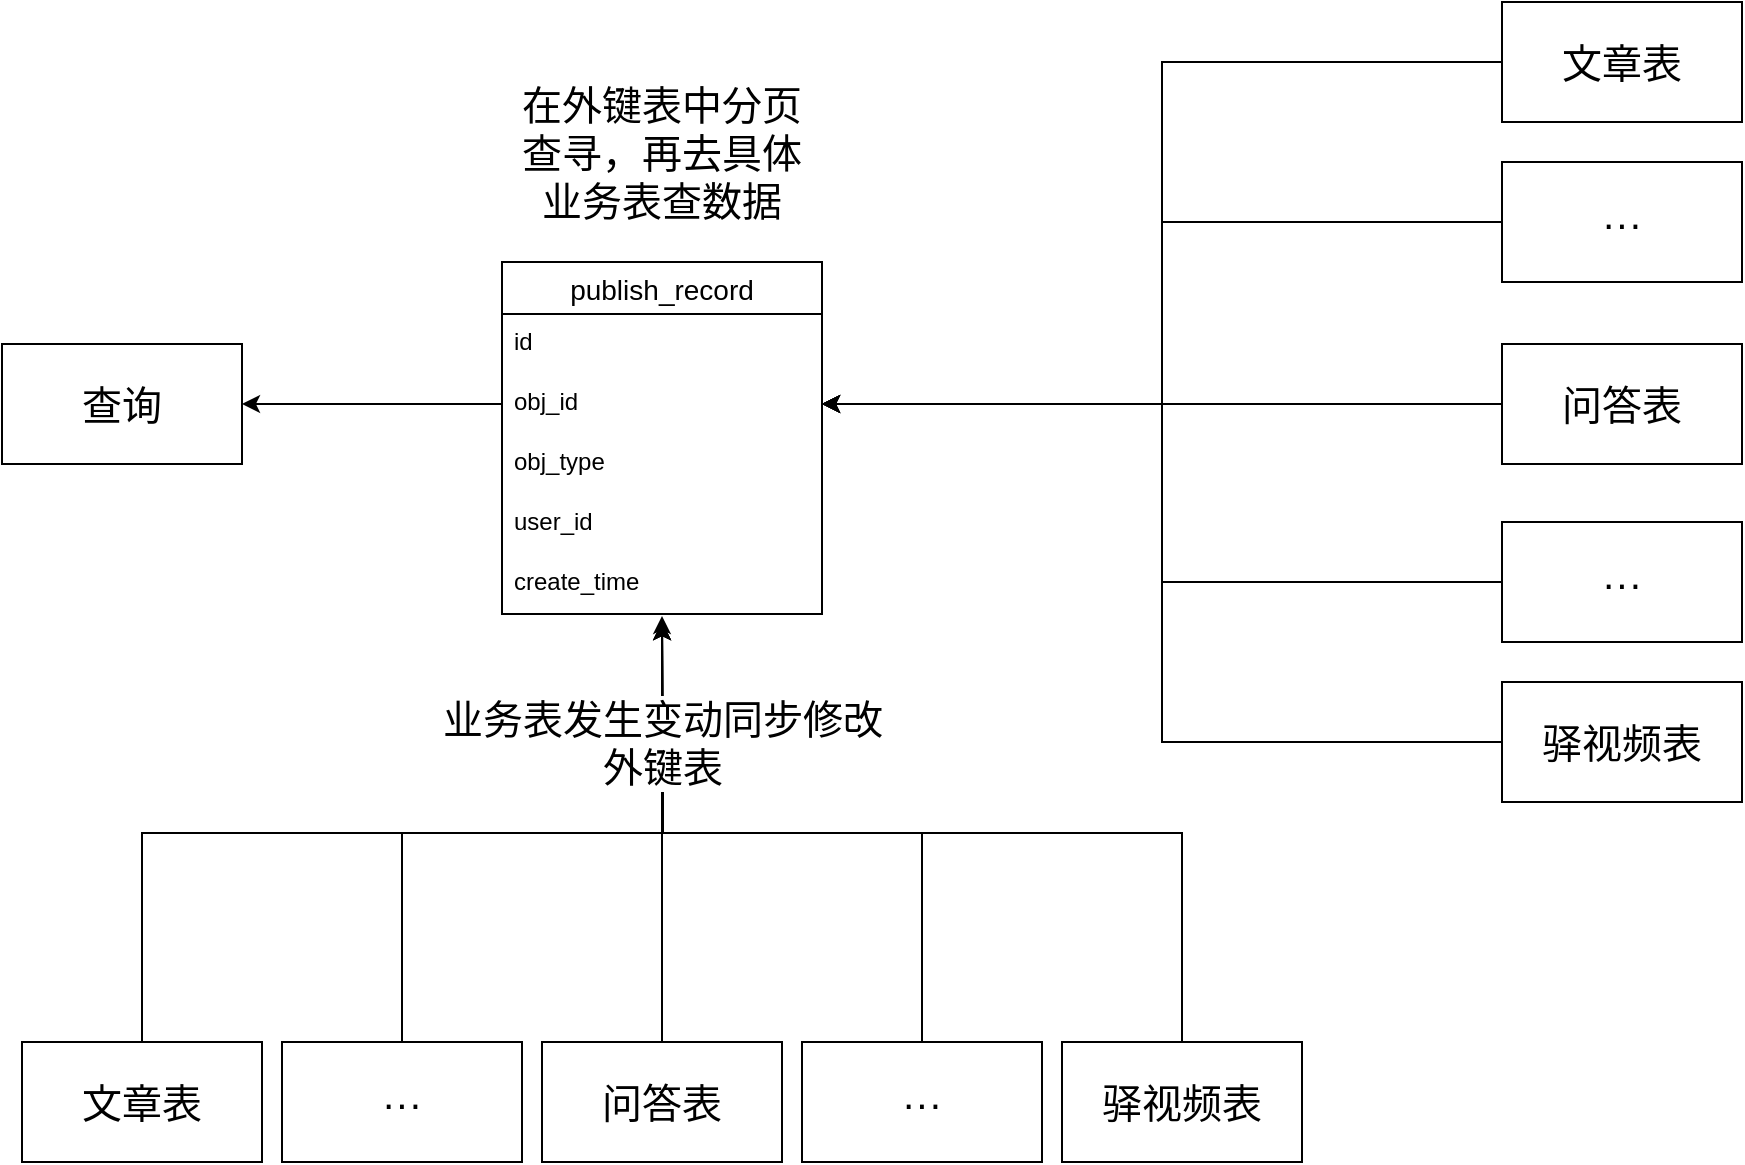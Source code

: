<mxfile version="14.7.9" type="github">
  <diagram id="NWKRzz2wo-hGmxD3HCCU" name="第 1 页">
    <mxGraphModel dx="1422" dy="772" grid="1" gridSize="10" guides="1" tooltips="1" connect="1" arrows="1" fold="1" page="1" pageScale="1" pageWidth="1600" pageHeight="900" math="0" shadow="0">
      <root>
        <mxCell id="0" />
        <mxCell id="1" parent="0" />
        <mxCell id="6P-eKquRAxCvKUDHWeDS-2" value="publish_record" style="swimlane;fontStyle=0;childLayout=stackLayout;horizontal=1;startSize=26;horizontalStack=0;resizeParent=1;resizeParentMax=0;resizeLast=0;collapsible=1;marginBottom=0;align=center;fontSize=14;" vertex="1" parent="1">
          <mxGeometry x="460" y="260" width="160" height="176" as="geometry" />
        </mxCell>
        <mxCell id="6P-eKquRAxCvKUDHWeDS-3" value="id" style="text;strokeColor=none;fillColor=none;spacingLeft=4;spacingRight=4;overflow=hidden;rotatable=0;points=[[0,0.5],[1,0.5]];portConstraint=eastwest;fontSize=12;" vertex="1" parent="6P-eKquRAxCvKUDHWeDS-2">
          <mxGeometry y="26" width="160" height="30" as="geometry" />
        </mxCell>
        <mxCell id="6P-eKquRAxCvKUDHWeDS-5" value="obj_id" style="text;strokeColor=none;fillColor=none;spacingLeft=4;spacingRight=4;overflow=hidden;rotatable=0;points=[[0,0.5],[1,0.5]];portConstraint=eastwest;fontSize=12;" vertex="1" parent="6P-eKquRAxCvKUDHWeDS-2">
          <mxGeometry y="56" width="160" height="30" as="geometry" />
        </mxCell>
        <mxCell id="6P-eKquRAxCvKUDHWeDS-4" value="obj_type" style="text;strokeColor=none;fillColor=none;spacingLeft=4;spacingRight=4;overflow=hidden;rotatable=0;points=[[0,0.5],[1,0.5]];portConstraint=eastwest;fontSize=12;" vertex="1" parent="6P-eKquRAxCvKUDHWeDS-2">
          <mxGeometry y="86" width="160" height="30" as="geometry" />
        </mxCell>
        <mxCell id="6P-eKquRAxCvKUDHWeDS-6" value="user_id" style="text;strokeColor=none;fillColor=none;spacingLeft=4;spacingRight=4;overflow=hidden;rotatable=0;points=[[0,0.5],[1,0.5]];portConstraint=eastwest;fontSize=12;" vertex="1" parent="6P-eKquRAxCvKUDHWeDS-2">
          <mxGeometry y="116" width="160" height="30" as="geometry" />
        </mxCell>
        <mxCell id="6P-eKquRAxCvKUDHWeDS-8" value="create_time" style="text;strokeColor=none;fillColor=none;spacingLeft=4;spacingRight=4;overflow=hidden;rotatable=0;points=[[0,0.5],[1,0.5]];portConstraint=eastwest;fontSize=12;" vertex="1" parent="6P-eKquRAxCvKUDHWeDS-2">
          <mxGeometry y="146" width="160" height="30" as="geometry" />
        </mxCell>
        <mxCell id="6P-eKquRAxCvKUDHWeDS-9" value="查询" style="rounded=0;whiteSpace=wrap;html=1;fontSize=20;" vertex="1" parent="1">
          <mxGeometry x="210" y="301" width="120" height="60" as="geometry" />
        </mxCell>
        <mxCell id="6P-eKquRAxCvKUDHWeDS-19" style="edgeStyle=orthogonalEdgeStyle;rounded=0;orthogonalLoop=1;jettySize=auto;html=1;exitX=0;exitY=0.5;exitDx=0;exitDy=0;fontSize=20;entryX=1;entryY=0.5;entryDx=0;entryDy=0;" edge="1" parent="1" source="6P-eKquRAxCvKUDHWeDS-20" target="6P-eKquRAxCvKUDHWeDS-5">
          <mxGeometry relative="1" as="geometry">
            <mxPoint x="750" y="331" as="sourcePoint" />
          </mxGeometry>
        </mxCell>
        <mxCell id="6P-eKquRAxCvKUDHWeDS-20" value="问答表" style="rounded=0;whiteSpace=wrap;html=1;fontSize=20;" vertex="1" parent="1">
          <mxGeometry x="960" y="301" width="120" height="60" as="geometry" />
        </mxCell>
        <mxCell id="6P-eKquRAxCvKUDHWeDS-21" value="文章表" style="rounded=0;whiteSpace=wrap;html=1;fontSize=20;" vertex="1" parent="1">
          <mxGeometry x="960" y="130" width="120" height="60" as="geometry" />
        </mxCell>
        <mxCell id="6P-eKquRAxCvKUDHWeDS-22" value="驿视频表" style="rounded=0;whiteSpace=wrap;html=1;fontSize=20;" vertex="1" parent="1">
          <mxGeometry x="960" y="470" width="120" height="60" as="geometry" />
        </mxCell>
        <mxCell id="6P-eKquRAxCvKUDHWeDS-23" style="edgeStyle=orthogonalEdgeStyle;rounded=0;orthogonalLoop=1;jettySize=auto;html=1;exitX=0;exitY=0.5;exitDx=0;exitDy=0;entryX=1;entryY=0.5;entryDx=0;entryDy=0;fontSize=20;" edge="1" parent="1" source="6P-eKquRAxCvKUDHWeDS-21" target="6P-eKquRAxCvKUDHWeDS-5">
          <mxGeometry relative="1" as="geometry" />
        </mxCell>
        <mxCell id="6P-eKquRAxCvKUDHWeDS-24" style="edgeStyle=orthogonalEdgeStyle;rounded=0;orthogonalLoop=1;jettySize=auto;html=1;exitX=0;exitY=0.5;exitDx=0;exitDy=0;entryX=1;entryY=0.5;entryDx=0;entryDy=0;fontSize=20;" edge="1" parent="1" source="6P-eKquRAxCvKUDHWeDS-22" target="6P-eKquRAxCvKUDHWeDS-5">
          <mxGeometry relative="1" as="geometry" />
        </mxCell>
        <mxCell id="6P-eKquRAxCvKUDHWeDS-25" value="···" style="rounded=0;whiteSpace=wrap;html=1;fontSize=20;" vertex="1" parent="1">
          <mxGeometry x="960" y="210" width="120" height="60" as="geometry" />
        </mxCell>
        <mxCell id="6P-eKquRAxCvKUDHWeDS-26" value="···" style="rounded=0;whiteSpace=wrap;html=1;fontSize=20;" vertex="1" parent="1">
          <mxGeometry x="960" y="390" width="120" height="60" as="geometry" />
        </mxCell>
        <mxCell id="6P-eKquRAxCvKUDHWeDS-27" style="edgeStyle=orthogonalEdgeStyle;rounded=0;orthogonalLoop=1;jettySize=auto;html=1;exitX=0;exitY=0.5;exitDx=0;exitDy=0;entryX=1;entryY=0.5;entryDx=0;entryDy=0;fontSize=20;" edge="1" parent="1" source="6P-eKquRAxCvKUDHWeDS-25" target="6P-eKquRAxCvKUDHWeDS-5">
          <mxGeometry relative="1" as="geometry" />
        </mxCell>
        <mxCell id="6P-eKquRAxCvKUDHWeDS-30" value="在外键表中分页查寻，再去具体业务表查数据" style="text;html=1;strokeColor=none;fillColor=none;align=center;verticalAlign=middle;whiteSpace=wrap;rounded=0;fontSize=20;" vertex="1" parent="1">
          <mxGeometry x="460" y="170" width="160" height="70" as="geometry" />
        </mxCell>
        <mxCell id="6P-eKquRAxCvKUDHWeDS-38" style="edgeStyle=orthogonalEdgeStyle;rounded=0;orthogonalLoop=1;jettySize=auto;html=1;exitX=0.5;exitY=0;exitDx=0;exitDy=0;entryX=0.5;entryY=1.033;entryDx=0;entryDy=0;entryPerimeter=0;fontSize=20;" edge="1" parent="1" source="6P-eKquRAxCvKUDHWeDS-32" target="6P-eKquRAxCvKUDHWeDS-8">
          <mxGeometry relative="1" as="geometry" />
        </mxCell>
        <mxCell id="6P-eKquRAxCvKUDHWeDS-32" value="问答表" style="rounded=0;whiteSpace=wrap;html=1;fontSize=20;" vertex="1" parent="1">
          <mxGeometry x="480" y="650" width="120" height="60" as="geometry" />
        </mxCell>
        <mxCell id="6P-eKquRAxCvKUDHWeDS-40" style="edgeStyle=orthogonalEdgeStyle;rounded=0;orthogonalLoop=1;jettySize=auto;html=1;exitX=0.5;exitY=0;exitDx=0;exitDy=0;fontSize=20;" edge="1" parent="1" source="6P-eKquRAxCvKUDHWeDS-33">
          <mxGeometry relative="1" as="geometry">
            <mxPoint x="540" y="440" as="targetPoint" />
          </mxGeometry>
        </mxCell>
        <mxCell id="6P-eKquRAxCvKUDHWeDS-33" value="文章表" style="rounded=0;whiteSpace=wrap;html=1;fontSize=20;" vertex="1" parent="1">
          <mxGeometry x="220" y="650" width="120" height="60" as="geometry" />
        </mxCell>
        <mxCell id="6P-eKquRAxCvKUDHWeDS-43" style="edgeStyle=orthogonalEdgeStyle;rounded=0;orthogonalLoop=1;jettySize=auto;html=1;exitX=0.5;exitY=0;exitDx=0;exitDy=0;fontSize=20;" edge="1" parent="1" source="6P-eKquRAxCvKUDHWeDS-34">
          <mxGeometry relative="1" as="geometry">
            <mxPoint x="540" y="440" as="targetPoint" />
          </mxGeometry>
        </mxCell>
        <mxCell id="6P-eKquRAxCvKUDHWeDS-34" value="驿视频表" style="rounded=0;whiteSpace=wrap;html=1;fontSize=20;" vertex="1" parent="1">
          <mxGeometry x="740" y="650" width="120" height="60" as="geometry" />
        </mxCell>
        <mxCell id="6P-eKquRAxCvKUDHWeDS-41" style="edgeStyle=orthogonalEdgeStyle;rounded=0;orthogonalLoop=1;jettySize=auto;html=1;exitX=0.5;exitY=0;exitDx=0;exitDy=0;fontSize=20;" edge="1" parent="1" source="6P-eKquRAxCvKUDHWeDS-35">
          <mxGeometry relative="1" as="geometry">
            <mxPoint x="540" y="440" as="targetPoint" />
          </mxGeometry>
        </mxCell>
        <mxCell id="6P-eKquRAxCvKUDHWeDS-35" value="···" style="rounded=0;whiteSpace=wrap;html=1;fontSize=20;" vertex="1" parent="1">
          <mxGeometry x="350" y="650" width="120" height="60" as="geometry" />
        </mxCell>
        <mxCell id="6P-eKquRAxCvKUDHWeDS-42" style="edgeStyle=orthogonalEdgeStyle;rounded=0;orthogonalLoop=1;jettySize=auto;html=1;exitX=0.5;exitY=0;exitDx=0;exitDy=0;fontSize=20;" edge="1" parent="1" source="6P-eKquRAxCvKUDHWeDS-36">
          <mxGeometry relative="1" as="geometry">
            <mxPoint x="540" y="440" as="targetPoint" />
          </mxGeometry>
        </mxCell>
        <mxCell id="6P-eKquRAxCvKUDHWeDS-45" value="业务表发生变动同步修改&lt;br&gt;外键表" style="edgeLabel;html=1;align=center;verticalAlign=middle;resizable=0;points=[];fontSize=20;" vertex="1" connectable="0" parent="6P-eKquRAxCvKUDHWeDS-42">
          <mxGeometry x="0.806" y="-1" relative="1" as="geometry">
            <mxPoint x="-1" y="27" as="offset" />
          </mxGeometry>
        </mxCell>
        <mxCell id="6P-eKquRAxCvKUDHWeDS-36" value="···" style="rounded=0;whiteSpace=wrap;html=1;fontSize=20;" vertex="1" parent="1">
          <mxGeometry x="610" y="650" width="120" height="60" as="geometry" />
        </mxCell>
        <mxCell id="6P-eKquRAxCvKUDHWeDS-15" style="edgeStyle=orthogonalEdgeStyle;rounded=0;orthogonalLoop=1;jettySize=auto;html=1;fontSize=20;exitX=0;exitY=0.5;exitDx=0;exitDy=0;" edge="1" parent="1" source="6P-eKquRAxCvKUDHWeDS-5" target="6P-eKquRAxCvKUDHWeDS-9">
          <mxGeometry relative="1" as="geometry" />
        </mxCell>
        <mxCell id="6P-eKquRAxCvKUDHWeDS-28" style="edgeStyle=orthogonalEdgeStyle;rounded=0;orthogonalLoop=1;jettySize=auto;html=1;exitX=0;exitY=0.5;exitDx=0;exitDy=0;entryX=1;entryY=0.5;entryDx=0;entryDy=0;fontSize=20;" edge="1" parent="1" source="6P-eKquRAxCvKUDHWeDS-26" target="6P-eKquRAxCvKUDHWeDS-5">
          <mxGeometry relative="1" as="geometry" />
        </mxCell>
      </root>
    </mxGraphModel>
  </diagram>
</mxfile>
